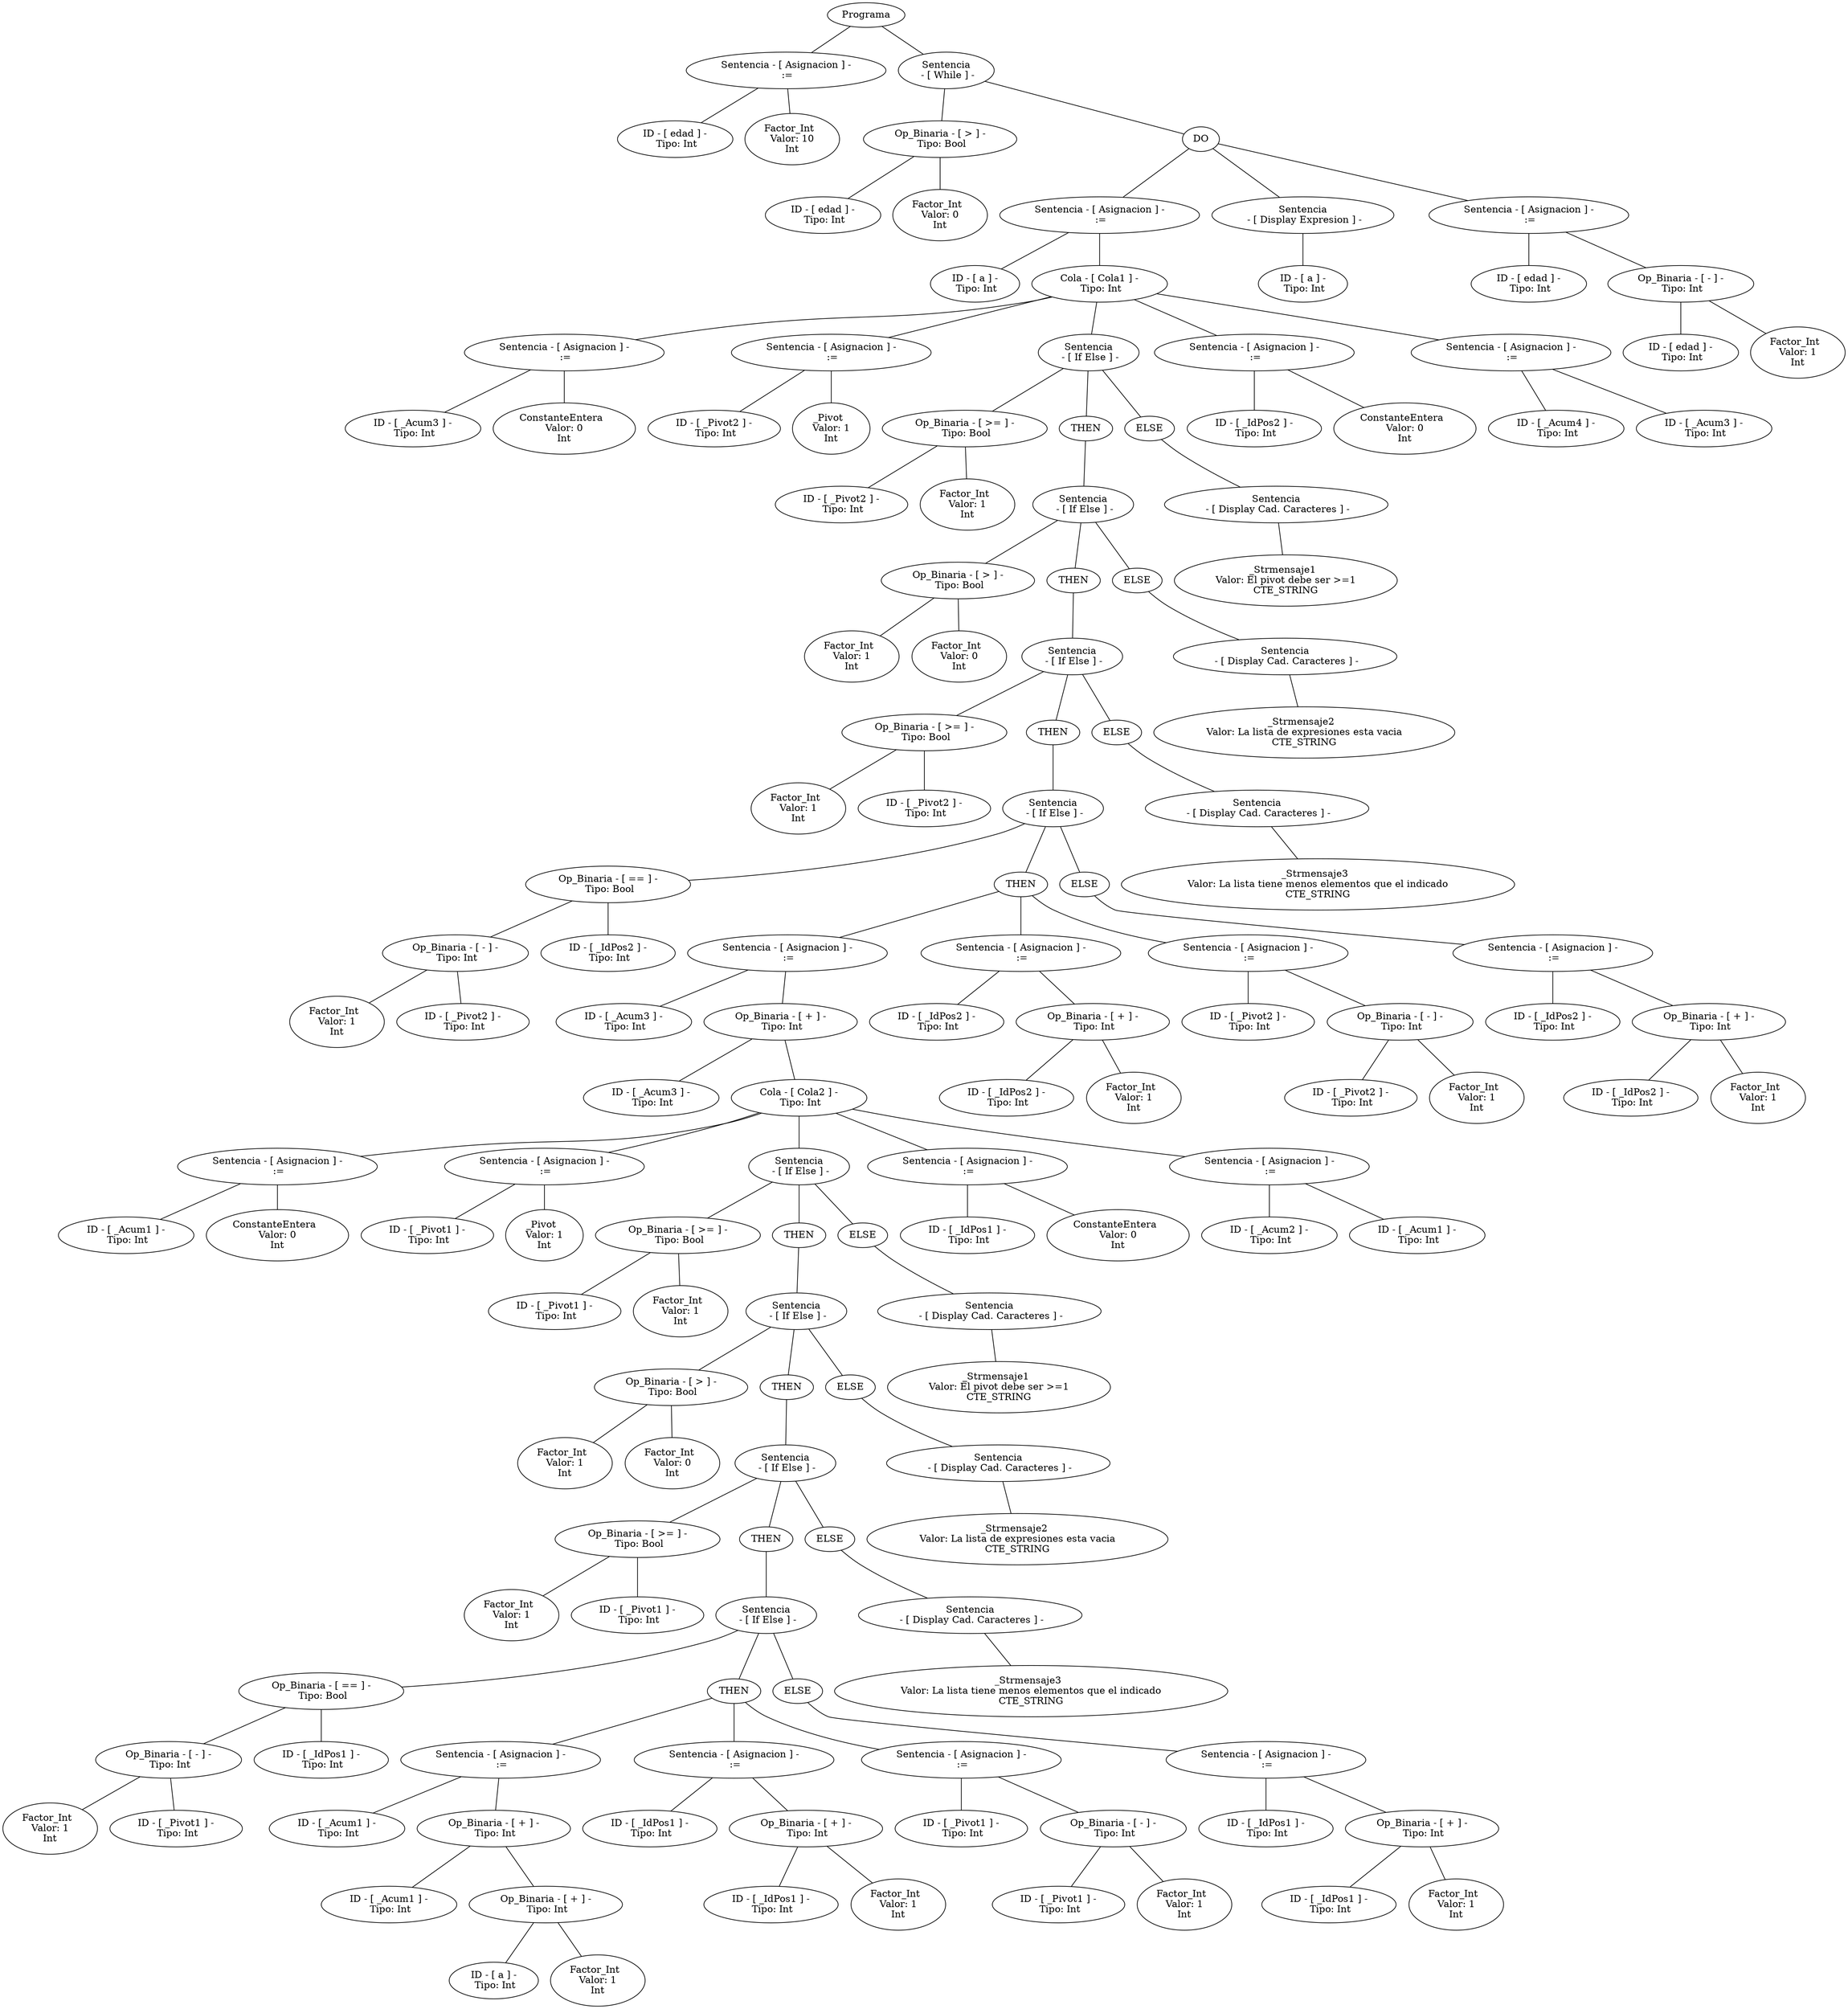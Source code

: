 graph G {nodo_programa[label="Programa"]
nodo_850807513[label="Sentencia - [ Asignacion ] -
 :="]
nodo_programa--nodo_850807513
nodo_1840279925[label=" ID - [ edad ] - 
 Tipo: Int"]
nodo_850807513--nodo_1840279925
nodo_2082108115[label="Factor_Int  
 Valor: 10 
Int"]
nodo_850807513--nodo_2082108115
nodo_1202507358[label="Sentencia
 - [ While ] -"]
nodo_programa--nodo_1202507358
nodo_1377734343[label=" Op_Binaria - [ > ] - 
 Tipo: Bool"]
nodo_1202507358--nodo_1377734343
nodo_498870226[label=" ID - [ edad ] - 
 Tipo: Int"]
nodo_1377734343--nodo_498870226
nodo_450562771[label="Factor_Int  
 Valor: 0 
Int"]
nodo_1377734343--nodo_450562771
nodo_12025073581[label="DO"]
nodo_1202507358--nodo_12025073581
nodo_1095504601[label="Sentencia - [ Asignacion ] -
 :="]
nodo_12025073581--nodo_1095504601
nodo_705372514[label=" ID - [ a ] - 
 Tipo: Int"]
nodo_1095504601--nodo_705372514
nodo_1425660606[label=" Cola - [ Cola1 ] - 
 Tipo: Int"]
nodo_1095504601--nodo_1425660606
nodo_1693999332[label="Sentencia - [ Asignacion ] -
 :="]
nodo_1425660606--nodo_1693999332
nodo_1422073631[label=" ID - [ _Acum3 ] - 
 Tipo: Int"]
nodo_1693999332--nodo_1422073631
nodo_974583595[label="ConstanteEntera  
 Valor: 0 
Int"]
nodo_1693999332--nodo_974583595
nodo_1231409466[label="Sentencia - [ Asignacion ] -
 :="]
nodo_1425660606--nodo_1231409466
nodo_1857910706[label=" ID - [ _Pivot2 ] - 
 Tipo: Int"]
nodo_1231409466--nodo_1857910706
nodo_745906135[label="_Pivot  
 Valor: 1 
Int"]
nodo_1231409466--nodo_745906135
nodo_583710365[label="Sentencia
 - [ If Else ] -"]
nodo_1425660606--nodo_583710365
nodo_795386432[label=" Op_Binaria - [ >= ] - 
 Tipo: Bool"]
nodo_583710365--nodo_795386432
nodo_1214470806[label=" ID - [ _Pivot2 ] - 
 Tipo: Int"]
nodo_795386432--nodo_1214470806
nodo_1298576591[label="Factor_Int  
 Valor: 1 
Int"]
nodo_795386432--nodo_1298576591
nodo_5837103651[label="THEN"]
nodo_583710365--nodo_5837103651
nodo_988781984[label="Sentencia
 - [ If Else ] -"]
nodo_5837103651--nodo_988781984
nodo_1350521375[label=" Op_Binaria - [ > ] - 
 Tipo: Bool"]
nodo_988781984--nodo_1350521375
nodo_43648364[label="Factor_Int  
 Valor: 1 
Int"]
nodo_1350521375--nodo_43648364
nodo_2049050940[label="Factor_Int  
 Valor: 0 
Int"]
nodo_1350521375--nodo_2049050940
nodo_9887819841[label="THEN"]
nodo_988781984--nodo_9887819841
nodo_1021745477[label="Sentencia
 - [ If Else ] -"]
nodo_9887819841--nodo_1021745477
nodo_379833196[label=" Op_Binaria - [ >= ] - 
 Tipo: Bool"]
nodo_1021745477--nodo_379833196
nodo_1153441201[label="Factor_Int  
 Valor: 1 
Int"]
nodo_379833196--nodo_1153441201
nodo_784435196[label=" ID - [ _Pivot2 ] - 
 Tipo: Int"]
nodo_379833196--nodo_784435196
nodo_10217454771[label="THEN"]
nodo_1021745477--nodo_10217454771
nodo_644157392[label="Sentencia
 - [ If Else ] -"]
nodo_10217454771--nodo_644157392
nodo_781539547[label=" Op_Binaria - [ == ] - 
 Tipo: Bool"]
nodo_644157392--nodo_781539547
nodo_1786570029[label=" Op_Binaria - [ - ] - 
 Tipo: Int"]
nodo_781539547--nodo_1786570029
nodo_1210081785[label="Factor_Int  
 Valor: 1 
Int"]
nodo_1786570029--nodo_1210081785
nodo_1177943202[label=" ID - [ _Pivot2 ] - 
 Tipo: Int"]
nodo_1786570029--nodo_1177943202
nodo_1122117439[label=" ID - [ _IdPos2 ] - 
 Tipo: Int"]
nodo_781539547--nodo_1122117439
nodo_6441573921[label="THEN"]
nodo_644157392--nodo_6441573921
nodo_1337649091[label="Sentencia - [ Asignacion ] -
 :="]
nodo_6441573921--nodo_1337649091
nodo_81688676[label=" ID - [ _Acum3 ] - 
 Tipo: Int"]
nodo_1337649091--nodo_81688676
nodo_1843877041[label=" Op_Binaria - [ + ] - 
 Tipo: Int"]
nodo_1337649091--nodo_1843877041
nodo_1055874541[label=" ID - [ _Acum3 ] - 
 Tipo: Int"]
nodo_1843877041--nodo_1055874541
nodo_1106279507[label=" Cola - [ Cola2 ] - 
 Tipo: Int"]
nodo_1843877041--nodo_1106279507
nodo_645083404[label="Sentencia - [ Asignacion ] -
 :="]
nodo_1106279507--nodo_645083404
nodo_1360617726[label=" ID - [ _Acum1 ] - 
 Tipo: Int"]
nodo_645083404--nodo_1360617726
nodo_101508272[label="ConstanteEntera  
 Valor: 0 
Int"]
nodo_645083404--nodo_101508272
nodo_1120453033[label="Sentencia - [ Asignacion ] -
 :="]
nodo_1106279507--nodo_1120453033
nodo_2097963949[label=" ID - [ _Pivot1 ] - 
 Tipo: Int"]
nodo_1120453033--nodo_2097963949
nodo_609679677[label="_Pivot  
 Valor: 1 
Int"]
nodo_1120453033--nodo_609679677
nodo_1728635490[label="Sentencia
 - [ If Else ] -"]
nodo_1106279507--nodo_1728635490
nodo_113288023[label=" Op_Binaria - [ >= ] - 
 Tipo: Bool"]
nodo_1728635490--nodo_113288023
nodo_33685423[label=" ID - [ _Pivot1 ] - 
 Tipo: Int"]
nodo_113288023--nodo_33685423
nodo_470742345[label="Factor_Int  
 Valor: 1 
Int"]
nodo_113288023--nodo_470742345
nodo_17286354901[label="THEN"]
nodo_1728635490--nodo_17286354901
nodo_1010110296[label="Sentencia
 - [ If Else ] -"]
nodo_17286354901--nodo_1010110296
nodo_1064098194[label=" Op_Binaria - [ > ] - 
 Tipo: Bool"]
nodo_1010110296--nodo_1064098194
nodo_840803671[label="Factor_Int  
 Valor: 1 
Int"]
nodo_1064098194--nodo_840803671
nodo_1498589920[label="Factor_Int  
 Valor: 0 
Int"]
nodo_1064098194--nodo_1498589920
nodo_10101102961[label="THEN"]
nodo_1010110296--nodo_10101102961
nodo_1292443997[label="Sentencia
 - [ If Else ] -"]
nodo_10101102961--nodo_1292443997
nodo_351322407[label=" Op_Binaria - [ >= ] - 
 Tipo: Bool"]
nodo_1292443997--nodo_351322407
nodo_1268312563[label="Factor_Int  
 Valor: 1 
Int"]
nodo_351322407--nodo_1268312563
nodo_122769354[label=" ID - [ _Pivot1 ] - 
 Tipo: Int"]
nodo_351322407--nodo_122769354
nodo_12924439971[label="THEN"]
nodo_1292443997--nodo_12924439971
nodo_56006068[label="Sentencia
 - [ If Else ] -"]
nodo_12924439971--nodo_56006068
nodo_289244416[label=" Op_Binaria - [ == ] - 
 Tipo: Bool"]
nodo_56006068--nodo_289244416
nodo_493232549[label=" Op_Binaria - [ - ] - 
 Tipo: Int"]
nodo_289244416--nodo_493232549
nodo_272892636[label="Factor_Int  
 Valor: 1 
Int"]
nodo_493232549--nodo_272892636
nodo_663281237[label=" ID - [ _Pivot1 ] - 
 Tipo: Int"]
nodo_493232549--nodo_663281237
nodo_1516263969[label=" ID - [ _IdPos1 ] - 
 Tipo: Int"]
nodo_289244416--nodo_1516263969
nodo_560060681[label="THEN"]
nodo_56006068--nodo_560060681
nodo_1990669249[label="Sentencia - [ Asignacion ] -
 :="]
nodo_560060681--nodo_1990669249
nodo_1178967339[label=" ID - [ _Acum1 ] - 
 Tipo: Int"]
nodo_1990669249--nodo_1178967339
nodo_668899776[label=" Op_Binaria - [ + ] - 
 Tipo: Int"]
nodo_1990669249--nodo_668899776
nodo_2134339144[label=" ID - [ _Acum1 ] - 
 Tipo: Int"]
nodo_668899776--nodo_2134339144
nodo_901816829[label=" Op_Binaria - [ + ] - 
 Tipo: Int"]
nodo_668899776--nodo_901816829
nodo_282168261[label=" ID - [ a ] - 
 Tipo: Int"]
nodo_901816829--nodo_282168261
nodo_951494603[label="Factor_Int  
 Valor: 1 
Int"]
nodo_901816829--nodo_951494603
nodo_817984340[label="Sentencia - [ Asignacion ] -
 :="]
nodo_560060681--nodo_817984340
nodo_1510415522[label=" ID - [ _IdPos1 ] - 
 Tipo: Int"]
nodo_817984340--nodo_1510415522
nodo_155492027[label=" Op_Binaria - [ + ] - 
 Tipo: Int"]
nodo_817984340--nodo_155492027
nodo_1296430325[label=" ID - [ _IdPos1 ] - 
 Tipo: Int"]
nodo_155492027--nodo_1296430325
nodo_1982166490[label="Factor_Int  
 Valor: 1 
Int"]
nodo_155492027--nodo_1982166490
nodo_346396080[label="Sentencia - [ Asignacion ] -
 :="]
nodo_560060681--nodo_346396080
nodo_960061657[label=" ID - [ _Pivot1 ] - 
 Tipo: Int"]
nodo_346396080--nodo_960061657
nodo_1538906455[label=" Op_Binaria - [ - ] - 
 Tipo: Int"]
nodo_346396080--nodo_1538906455
nodo_108002399[label=" ID - [ _Pivot1 ] - 
 Tipo: Int"]
nodo_1538906455--nodo_108002399
nodo_1046470967[label="Factor_Int  
 Valor: 1 
Int"]
nodo_1538906455--nodo_1046470967
nodo_560060682[label="ELSE"]
nodo_56006068--nodo_560060682
nodo_1284665741[label="Sentencia - [ Asignacion ] -
 :="]
nodo_560060682--nodo_1284665741
nodo_1500805673[label=" ID - [ _IdPos1 ] - 
 Tipo: Int"]
nodo_1284665741--nodo_1500805673
nodo_545323100[label=" Op_Binaria - [ + ] - 
 Tipo: Int"]
nodo_1284665741--nodo_545323100
nodo_1628959522[label=" ID - [ _IdPos1 ] - 
 Tipo: Int"]
nodo_545323100--nodo_1628959522
nodo_1045883028[label="Factor_Int  
 Valor: 1 
Int"]
nodo_545323100--nodo_1045883028
nodo_12924439972[label="ELSE"]
nodo_1292443997--nodo_12924439972
nodo_1141467205[label="Sentencia
 - [ Display Cad. Caracteres ] -"]
nodo_12924439972--nodo_1141467205
nodo_1668037248[label="_Strmensaje3  
 Valor: La lista tiene menos elementos que el indicado 
CTE_STRING"]
nodo_1141467205--nodo_1668037248
nodo_10101102962[label="ELSE"]
nodo_1010110296--nodo_10101102962
nodo_1035754284[label="Sentencia
 - [ Display Cad. Caracteres ] -"]
nodo_10101102962--nodo_1035754284
nodo_883361351[label="_Strmensaje2  
 Valor: La lista de expresiones esta vacia 
CTE_STRING"]
nodo_1035754284--nodo_883361351
nodo_17286354902[label="ELSE"]
nodo_1728635490--nodo_17286354902
nodo_1004735446[label="Sentencia
 - [ Display Cad. Caracteres ] -"]
nodo_17286354902--nodo_1004735446
nodo_962170384[label="_Strmensaje1  
 Valor: El pivot debe ser >=1 
CTE_STRING"]
nodo_1004735446--nodo_962170384
nodo_1726207788[label="Sentencia - [ Asignacion ] -
 :="]
nodo_1106279507--nodo_1726207788
nodo_1786405001[label=" ID - [ _IdPos1 ] - 
 Tipo: Int"]
nodo_1726207788--nodo_1786405001
nodo_1239710635[label="ConstanteEntera  
 Valor: 0 
Int"]
nodo_1726207788--nodo_1239710635
nodo_1010320777[label="Sentencia - [ Asignacion ] -
 :="]
nodo_1106279507--nodo_1010320777
nodo_1150988181[label=" ID - [ _Acum2 ] - 
 Tipo: Int"]
nodo_1010320777--nodo_1150988181
nodo_2111693223[label=" ID - [ _Acum1 ] - 
 Tipo: Int"]
nodo_1010320777--nodo_2111693223
nodo_386851988[label="Sentencia - [ Asignacion ] -
 :="]
nodo_6441573921--nodo_386851988
nodo_1776615409[label=" ID - [ _IdPos2 ] - 
 Tipo: Int"]
nodo_386851988--nodo_1776615409
nodo_2014511967[label=" Op_Binaria - [ + ] - 
 Tipo: Int"]
nodo_386851988--nodo_2014511967
nodo_1792087331[label=" ID - [ _IdPos2 ] - 
 Tipo: Int"]
nodo_2014511967--nodo_1792087331
nodo_177956521[label="Factor_Int  
 Valor: 1 
Int"]
nodo_2014511967--nodo_177956521
nodo_1145969532[label="Sentencia - [ Asignacion ] -
 :="]
nodo_6441573921--nodo_1145969532
nodo_606593361[label=" ID - [ _Pivot2 ] - 
 Tipo: Int"]
nodo_1145969532--nodo_606593361
nodo_1178439931[label=" Op_Binaria - [ - ] - 
 Tipo: Int"]
nodo_1145969532--nodo_1178439931
nodo_398596283[label=" ID - [ _Pivot2 ] - 
 Tipo: Int"]
nodo_1178439931--nodo_398596283
nodo_593720516[label="Factor_Int  
 Valor: 1 
Int"]
nodo_1178439931--nodo_593720516
nodo_6441573922[label="ELSE"]
nodo_644157392--nodo_6441573922
nodo_945108112[label="Sentencia - [ Asignacion ] -
 :="]
nodo_6441573922--nodo_945108112
nodo_306561321[label=" ID - [ _IdPos2 ] - 
 Tipo: Int"]
nodo_945108112--nodo_306561321
nodo_356848666[label=" Op_Binaria - [ + ] - 
 Tipo: Int"]
nodo_945108112--nodo_356848666
nodo_767072034[label=" ID - [ _IdPos2 ] - 
 Tipo: Int"]
nodo_356848666--nodo_767072034
nodo_1020839857[label="Factor_Int  
 Valor: 1 
Int"]
nodo_356848666--nodo_1020839857
nodo_10217454772[label="ELSE"]
nodo_1021745477--nodo_10217454772
nodo_2622858[label="Sentencia
 - [ Display Cad. Caracteres ] -"]
nodo_10217454772--nodo_2622858
nodo_1030763601[label="_Strmensaje3  
 Valor: La lista tiene menos elementos que el indicado 
CTE_STRING"]
nodo_2622858--nodo_1030763601
nodo_9887819842[label="ELSE"]
nodo_988781984--nodo_9887819842
nodo_1410905434[label="Sentencia
 - [ Display Cad. Caracteres ] -"]
nodo_9887819842--nodo_1410905434
nodo_772216103[label="_Strmensaje2  
 Valor: La lista de expresiones esta vacia 
CTE_STRING"]
nodo_1410905434--nodo_772216103
nodo_5837103652[label="ELSE"]
nodo_583710365--nodo_5837103652
nodo_1858294072[label="Sentencia
 - [ Display Cad. Caracteres ] -"]
nodo_5837103652--nodo_1858294072
nodo_1387082253[label="_Strmensaje1  
 Valor: El pivot debe ser >=1 
CTE_STRING"]
nodo_1858294072--nodo_1387082253
nodo_1133444967[label="Sentencia - [ Asignacion ] -
 :="]
nodo_1425660606--nodo_1133444967
nodo_1438020636[label=" ID - [ _IdPos2 ] - 
 Tipo: Int"]
nodo_1133444967--nodo_1438020636
nodo_562607363[label="ConstanteEntera  
 Valor: 0 
Int"]
nodo_1133444967--nodo_562607363
nodo_437175909[label="Sentencia - [ Asignacion ] -
 :="]
nodo_1425660606--nodo_437175909
nodo_776959876[label=" ID - [ _Acum4 ] - 
 Tipo: Int"]
nodo_437175909--nodo_776959876
nodo_1212149957[label=" ID - [ _Acum3 ] - 
 Tipo: Int"]
nodo_437175909--nodo_1212149957
nodo_430003762[label="Sentencia
 - [ Display Expresion ] -"]
nodo_12025073581--nodo_430003762
nodo_60619847[label=" ID - [ a ] - 
 Tipo: Int"]
nodo_430003762--nodo_60619847
nodo_1995167992[label="Sentencia - [ Asignacion ] -
 :="]
nodo_12025073581--nodo_1995167992
nodo_754676844[label=" ID - [ edad ] - 
 Tipo: Int"]
nodo_1995167992--nodo_754676844
nodo_1701315233[label=" Op_Binaria - [ - ] - 
 Tipo: Int"]
nodo_1995167992--nodo_1701315233
nodo_953828613[label=" ID - [ edad ] - 
 Tipo: Int"]
nodo_1701315233--nodo_953828613
nodo_1547761821[label="Factor_Int  
 Valor: 1 
Int"]
nodo_1701315233--nodo_1547761821
}
